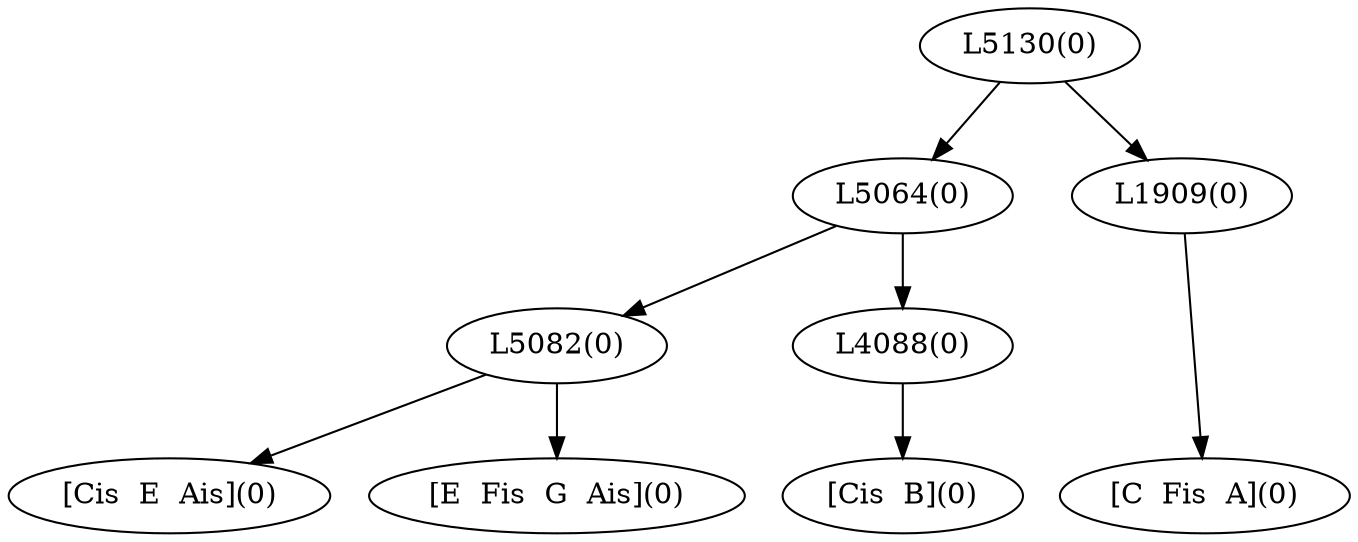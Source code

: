 digraph sample{
"L5082(0)"->"[Cis  E  Ais](0)"
"L5082(0)"->"[E  Fis  G  Ais](0)"
"L4088(0)"->"[Cis  B](0)"
"L5064(0)"->"L5082(0)"
"L5064(0)"->"L4088(0)"
"L1909(0)"->"[C  Fis  A](0)"
"L5130(0)"->"L5064(0)"
"L5130(0)"->"L1909(0)"
{rank = min; "L5130(0)"}
{rank = same; "L5064(0)"; "L1909(0)";}
{rank = same; "L5082(0)"; "L4088(0)";}
{rank = max; "[C  Fis  A](0)"; "[Cis  B](0)"; "[Cis  E  Ais](0)"; "[E  Fis  G  Ais](0)";}
}
